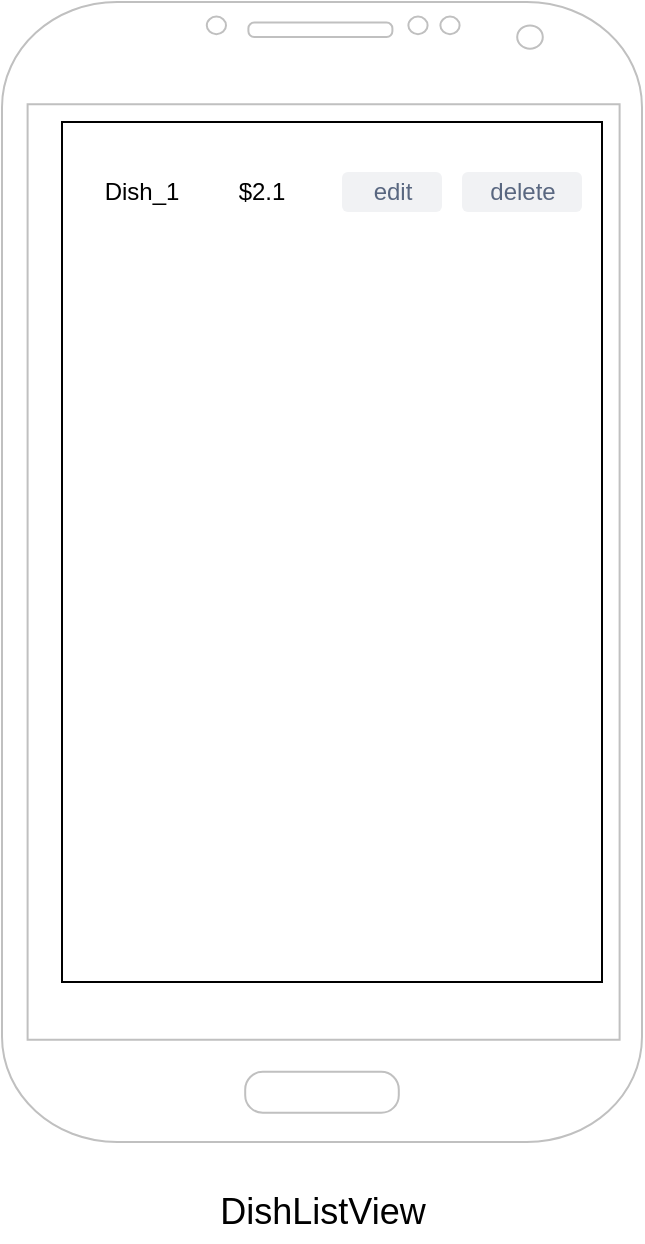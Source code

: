 <mxfile>
    <diagram id="9-yQ6k3zHv2d3OQEJZpn" name="Page-1">
        <mxGraphModel dx="3046" dy="2826" grid="1" gridSize="10" guides="1" tooltips="1" connect="1" arrows="1" fold="1" page="1" pageScale="1" pageWidth="850" pageHeight="1100" math="0" shadow="0">
            <root>
                <mxCell id="0"/>
                <mxCell id="1" parent="0"/>
                <mxCell id="4" value="&lt;font style=&quot;font-size: 18px;&quot;&gt;DishListView&lt;/font&gt;" style="text;html=1;strokeColor=none;fillColor=none;align=center;verticalAlign=middle;whiteSpace=wrap;rounded=0;" vertex="1" parent="1">
                    <mxGeometry x="163.75" y="-440" width="132.5" height="30" as="geometry"/>
                </mxCell>
                <mxCell id="5" value="" style="rounded=0;whiteSpace=wrap;html=1;" vertex="1" parent="1">
                    <mxGeometry x="100" y="-970" width="270" height="430" as="geometry"/>
                </mxCell>
                <mxCell id="6" value="delete" style="rounded=1;fillColor=#F1F2F4;strokeColor=none;html=1;fontColor=#596780;align=center;verticalAlign=middle;fontStyle=0;fontSize=12;sketch=0;" vertex="1" parent="1">
                    <mxGeometry x="300" y="-945" width="60" height="20" as="geometry"/>
                </mxCell>
                <mxCell id="7" value="edit" style="rounded=1;fillColor=#F1F2F4;strokeColor=none;html=1;fontColor=#596780;align=center;verticalAlign=middle;fontStyle=0;fontSize=12;sketch=0;" vertex="1" parent="1">
                    <mxGeometry x="240" y="-945" width="50" height="20" as="geometry"/>
                </mxCell>
                <mxCell id="8" value="Dish_1" style="text;html=1;strokeColor=none;fillColor=none;align=center;verticalAlign=middle;whiteSpace=wrap;rounded=0;" vertex="1" parent="1">
                    <mxGeometry x="110" y="-950" width="60" height="30" as="geometry"/>
                </mxCell>
                <mxCell id="9" value="$2.1" style="text;html=1;strokeColor=none;fillColor=none;align=center;verticalAlign=middle;whiteSpace=wrap;rounded=0;" vertex="1" parent="1">
                    <mxGeometry x="170" y="-950" width="60" height="30" as="geometry"/>
                </mxCell>
                <mxCell id="10" value="" style="verticalLabelPosition=bottom;verticalAlign=top;html=1;shadow=0;dashed=0;strokeWidth=1;shape=mxgraph.android.phone2;strokeColor=#c0c0c0;fontSize=18;" vertex="1" parent="1">
                    <mxGeometry x="70" y="-1030" width="320" height="570" as="geometry"/>
                </mxCell>
            </root>
        </mxGraphModel>
    </diagram>
</mxfile>
